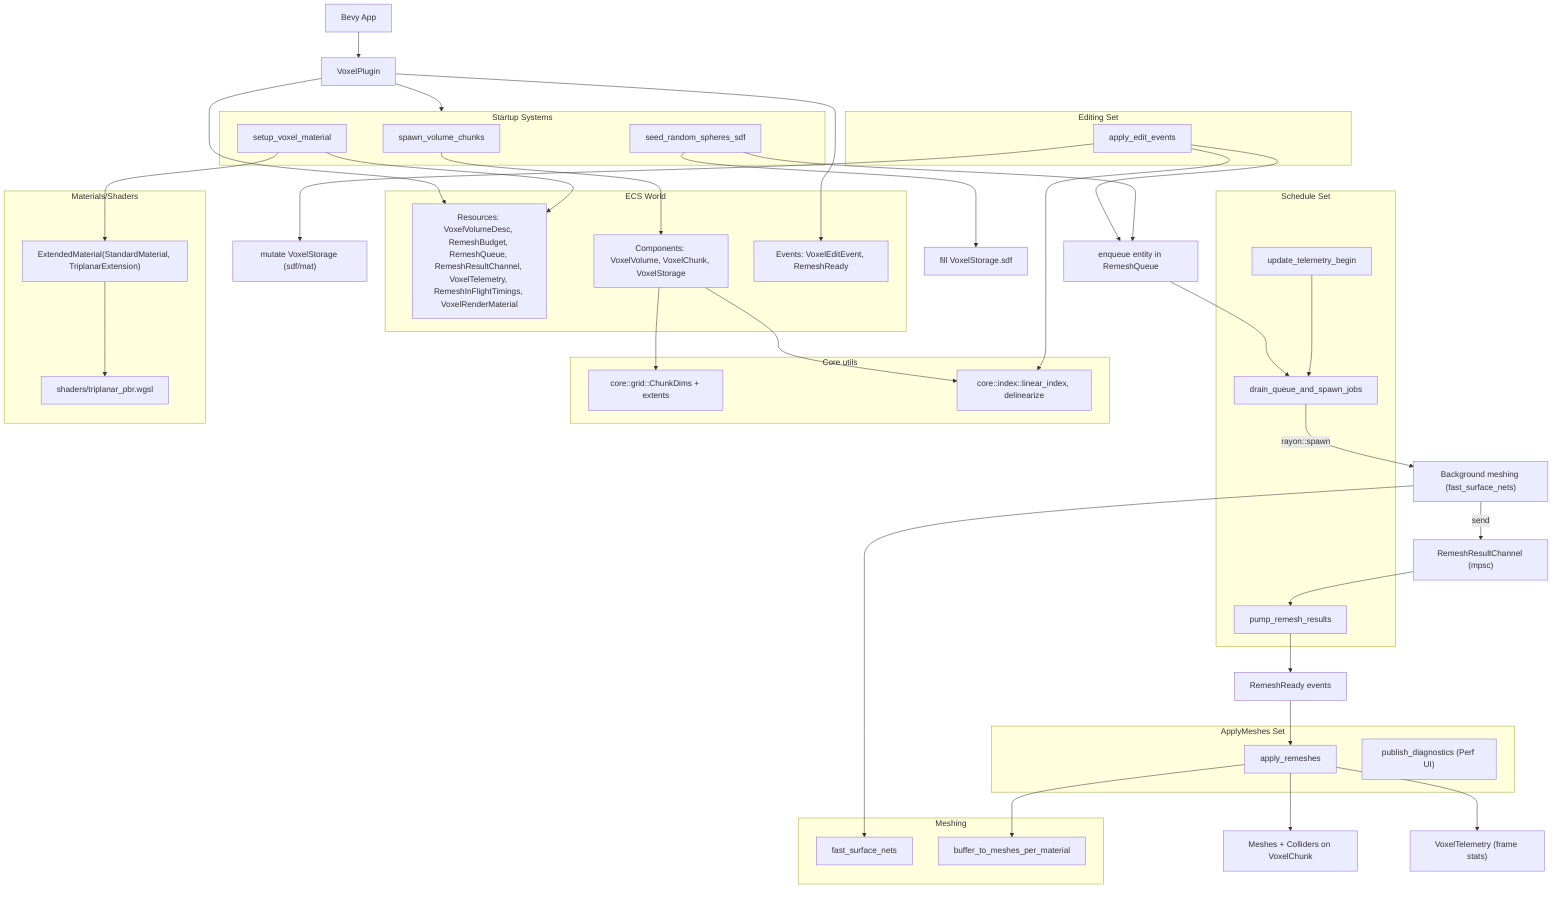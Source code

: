 flowchart TD
  app["Bevy App"] --> plugin["VoxelPlugin"]

  subgraph ecs["ECS World"]
    res["Resources: VoxelVolumeDesc, RemeshBudget, RemeshQueue, RemeshResultChannel, VoxelTelemetry, RemeshInFlightTimings, VoxelRenderMaterial"]
    comps["Components: VoxelVolume, VoxelChunk, VoxelStorage"]
    events["Events: VoxelEditEvent, RemeshReady"]
  end

  plugin --> res
  plugin --> events

  subgraph startup["Startup Systems"]
    spawn["spawn_volume_chunks"]
    mat_setup["setup_voxel_material"]
    seed["seed_random_spheres_sdf"]
  end
  plugin --> startup
  spawn --> comps
  mat_setup --> res

  subgraph editing["Editing Set"]
    apply_edits["apply_edit_events"]
  end
  apply_edits --> storage_mut["mutate VoxelStorage (sdf/mat)"]
  apply_edits --> queue["enqueue entity in RemeshQueue"]

  subgraph schedule["Schedule Set"]
    telem_begin["update_telemetry_begin"]
    drain["drain_queue_and_spawn_jobs"]
    pump["pump_remesh_results"]
  end

  queue --> drain
  telem_begin --> drain
  drain -- "rayon::spawn" --> worker["Background meshing (fast_surface_nets)"]
  worker -- "send" --> channel["RemeshResultChannel (mpsc)"]
  channel --> pump
  pump --> remesh_ready["RemeshReady events"]

  subgraph apply["ApplyMeshes Set"]
    apply_mesh["apply_remeshes"]
    diag["publish_diagnostics (Perf UI)"]
  end
  remesh_ready --> apply_mesh
  apply_mesh --> assets["Meshes + Colliders on VoxelChunk"]
  apply_mesh --> telemetry["VoxelTelemetry (frame stats)"]

  subgraph meshing["Meshing"]
    fsn["fast_surface_nets"]
    bevy_mesh["buffer_to_meshes_per_material"]
  end
  worker --> fsn
  apply_mesh --> bevy_mesh

  subgraph core["Core utils"]
    grid["core::grid::ChunkDims + extents"]
    index["core::index::linear_index, delinearize"]
  end
  comps --> grid
  comps --> index
  apply_edits --> index

  subgraph materials["Materials/Shaders"]
    extMat["ExtendedMaterial(StandardMaterial, TriplanarExtension)"]
    shader["shaders/triplanar_pbr.wgsl"]
  end
  mat_setup --> extMat
  extMat --> shader

  seed --> storage_fill["fill VoxelStorage.sdf"]
  seed --> queue